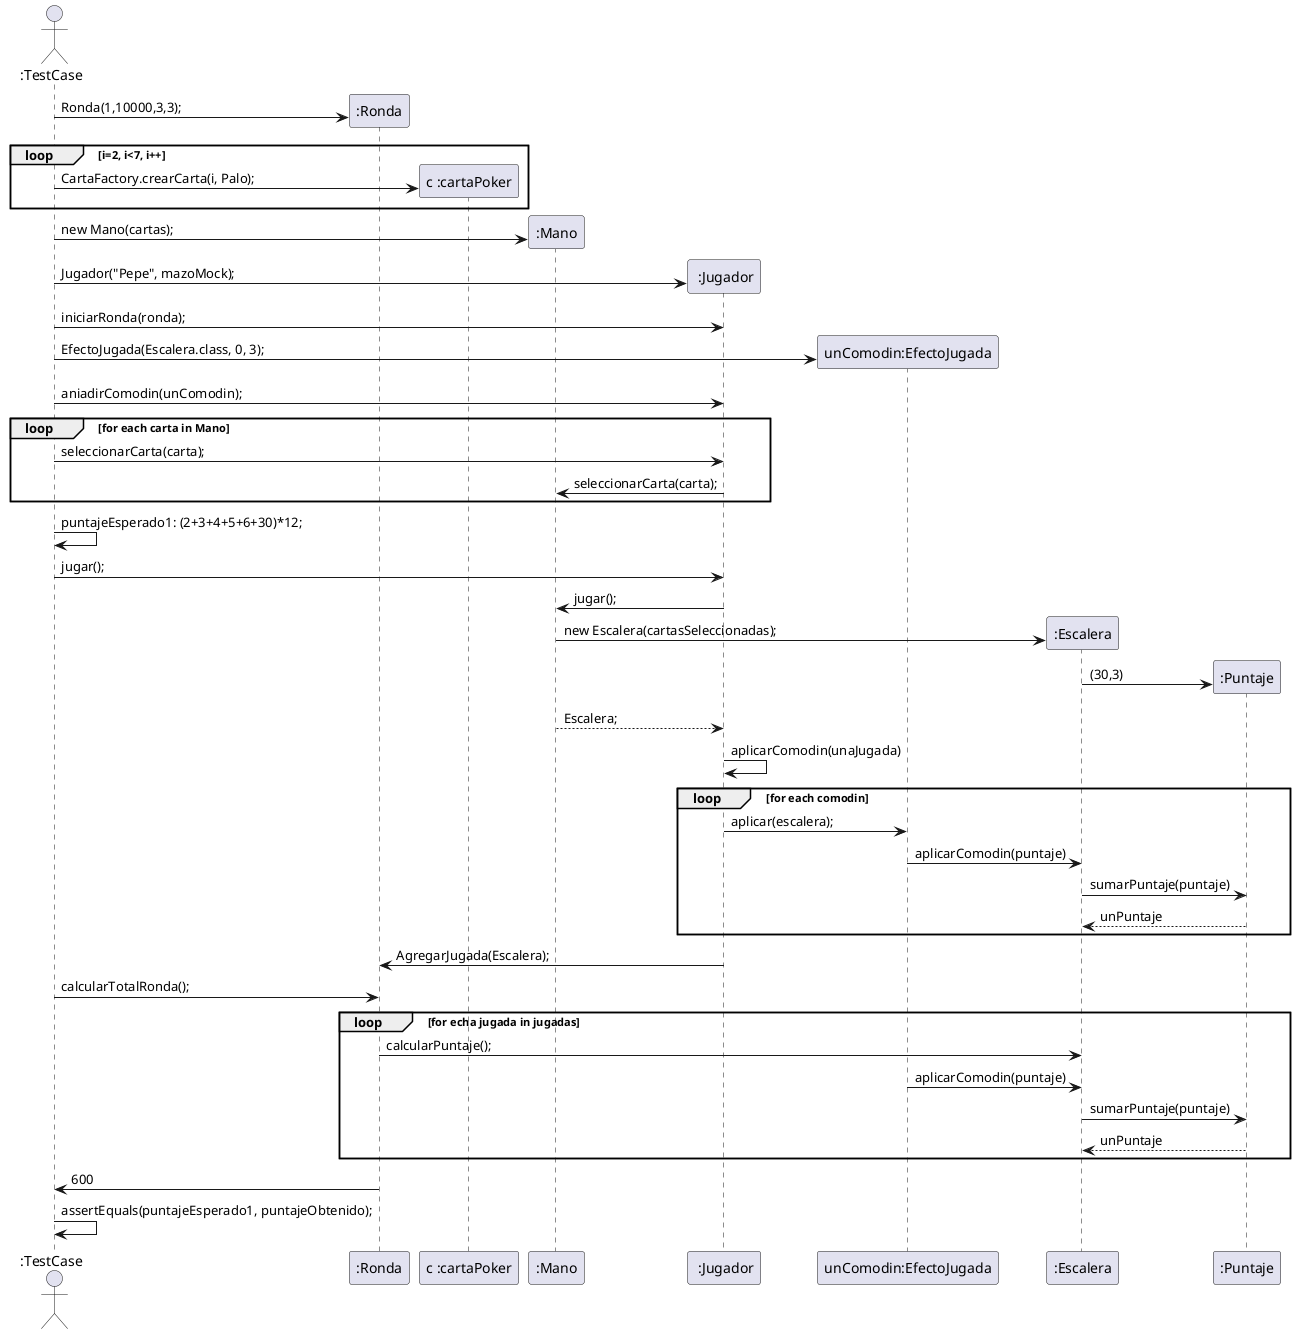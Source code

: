 @startuml
'https://plantuml.com/sequence-diagram

actor ":TestCase" as user
participant ":Ronda" as ronda
participant "c :cartaPoker" as carta
participant ":Mano" as mano
participant " :Jugador" as jugador
participant "unComodin:EfectoJugada" as comodin

user -> ronda**: Ronda(1,10000,3,3);
loop i=2, i<7, i++
    user ->  carta**:CartaFactory.crearCarta(i, Palo);
end
user -> mano**: new Mano(cartas);
user -> jugador**: Jugador("Pepe", mazoMock);
user -> jugador: iniciarRonda(ronda);

user -> comodin **: EfectoJugada(Escalera.class, 0, 3);
user -> jugador :aniadirComodin(unComodin);
loop for each carta in Mano
    user -> jugador: seleccionarCarta(carta);
    jugador -> mano: seleccionarCarta(carta);
end

user -> user: puntajeEsperado1: (2+3+4+5+6+30)*12;
user -> jugador:jugar();
jugador -> mano: jugar();
mano -> ":Escalera" as escalera**: new Escalera(cartasSeleccionadas);
escalera -> ":Puntaje" as puntaje**: (30,3)
mano --> jugador: Escalera;
jugador -> jugador: aplicarComodin(unaJugada)
loop for each comodin
   jugador -> comodin: aplicar(escalera);
    comodin -> escalera: aplicarComodin(puntaje)
    escalera -> puntaje: sumarPuntaje(puntaje)
    puntaje --> escalera: unPuntaje
end
jugador -> ronda: AgregarJugada(Escalera);
user -> ronda: calcularTotalRonda();
loop for echa jugada in jugadas
    ronda -> escalera: calcularPuntaje();
    comodin -> escalera: aplicarComodin(puntaje)
    escalera -> puntaje: sumarPuntaje(puntaje)
    puntaje --> escalera: unPuntaje
end
ronda -> user: 600
user -> user: assertEquals(puntajeEsperado1, puntajeObtenido);




@enduml